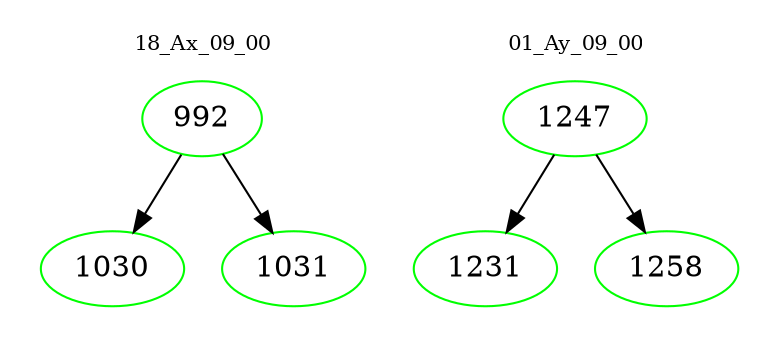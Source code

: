 digraph{
subgraph cluster_0 {
color = white
label = "18_Ax_09_00";
fontsize=10;
T0_992 [label="992", color="green"]
T0_992 -> T0_1030 [color="black"]
T0_1030 [label="1030", color="green"]
T0_992 -> T0_1031 [color="black"]
T0_1031 [label="1031", color="green"]
}
subgraph cluster_1 {
color = white
label = "01_Ay_09_00";
fontsize=10;
T1_1247 [label="1247", color="green"]
T1_1247 -> T1_1231 [color="black"]
T1_1231 [label="1231", color="green"]
T1_1247 -> T1_1258 [color="black"]
T1_1258 [label="1258", color="green"]
}
}
